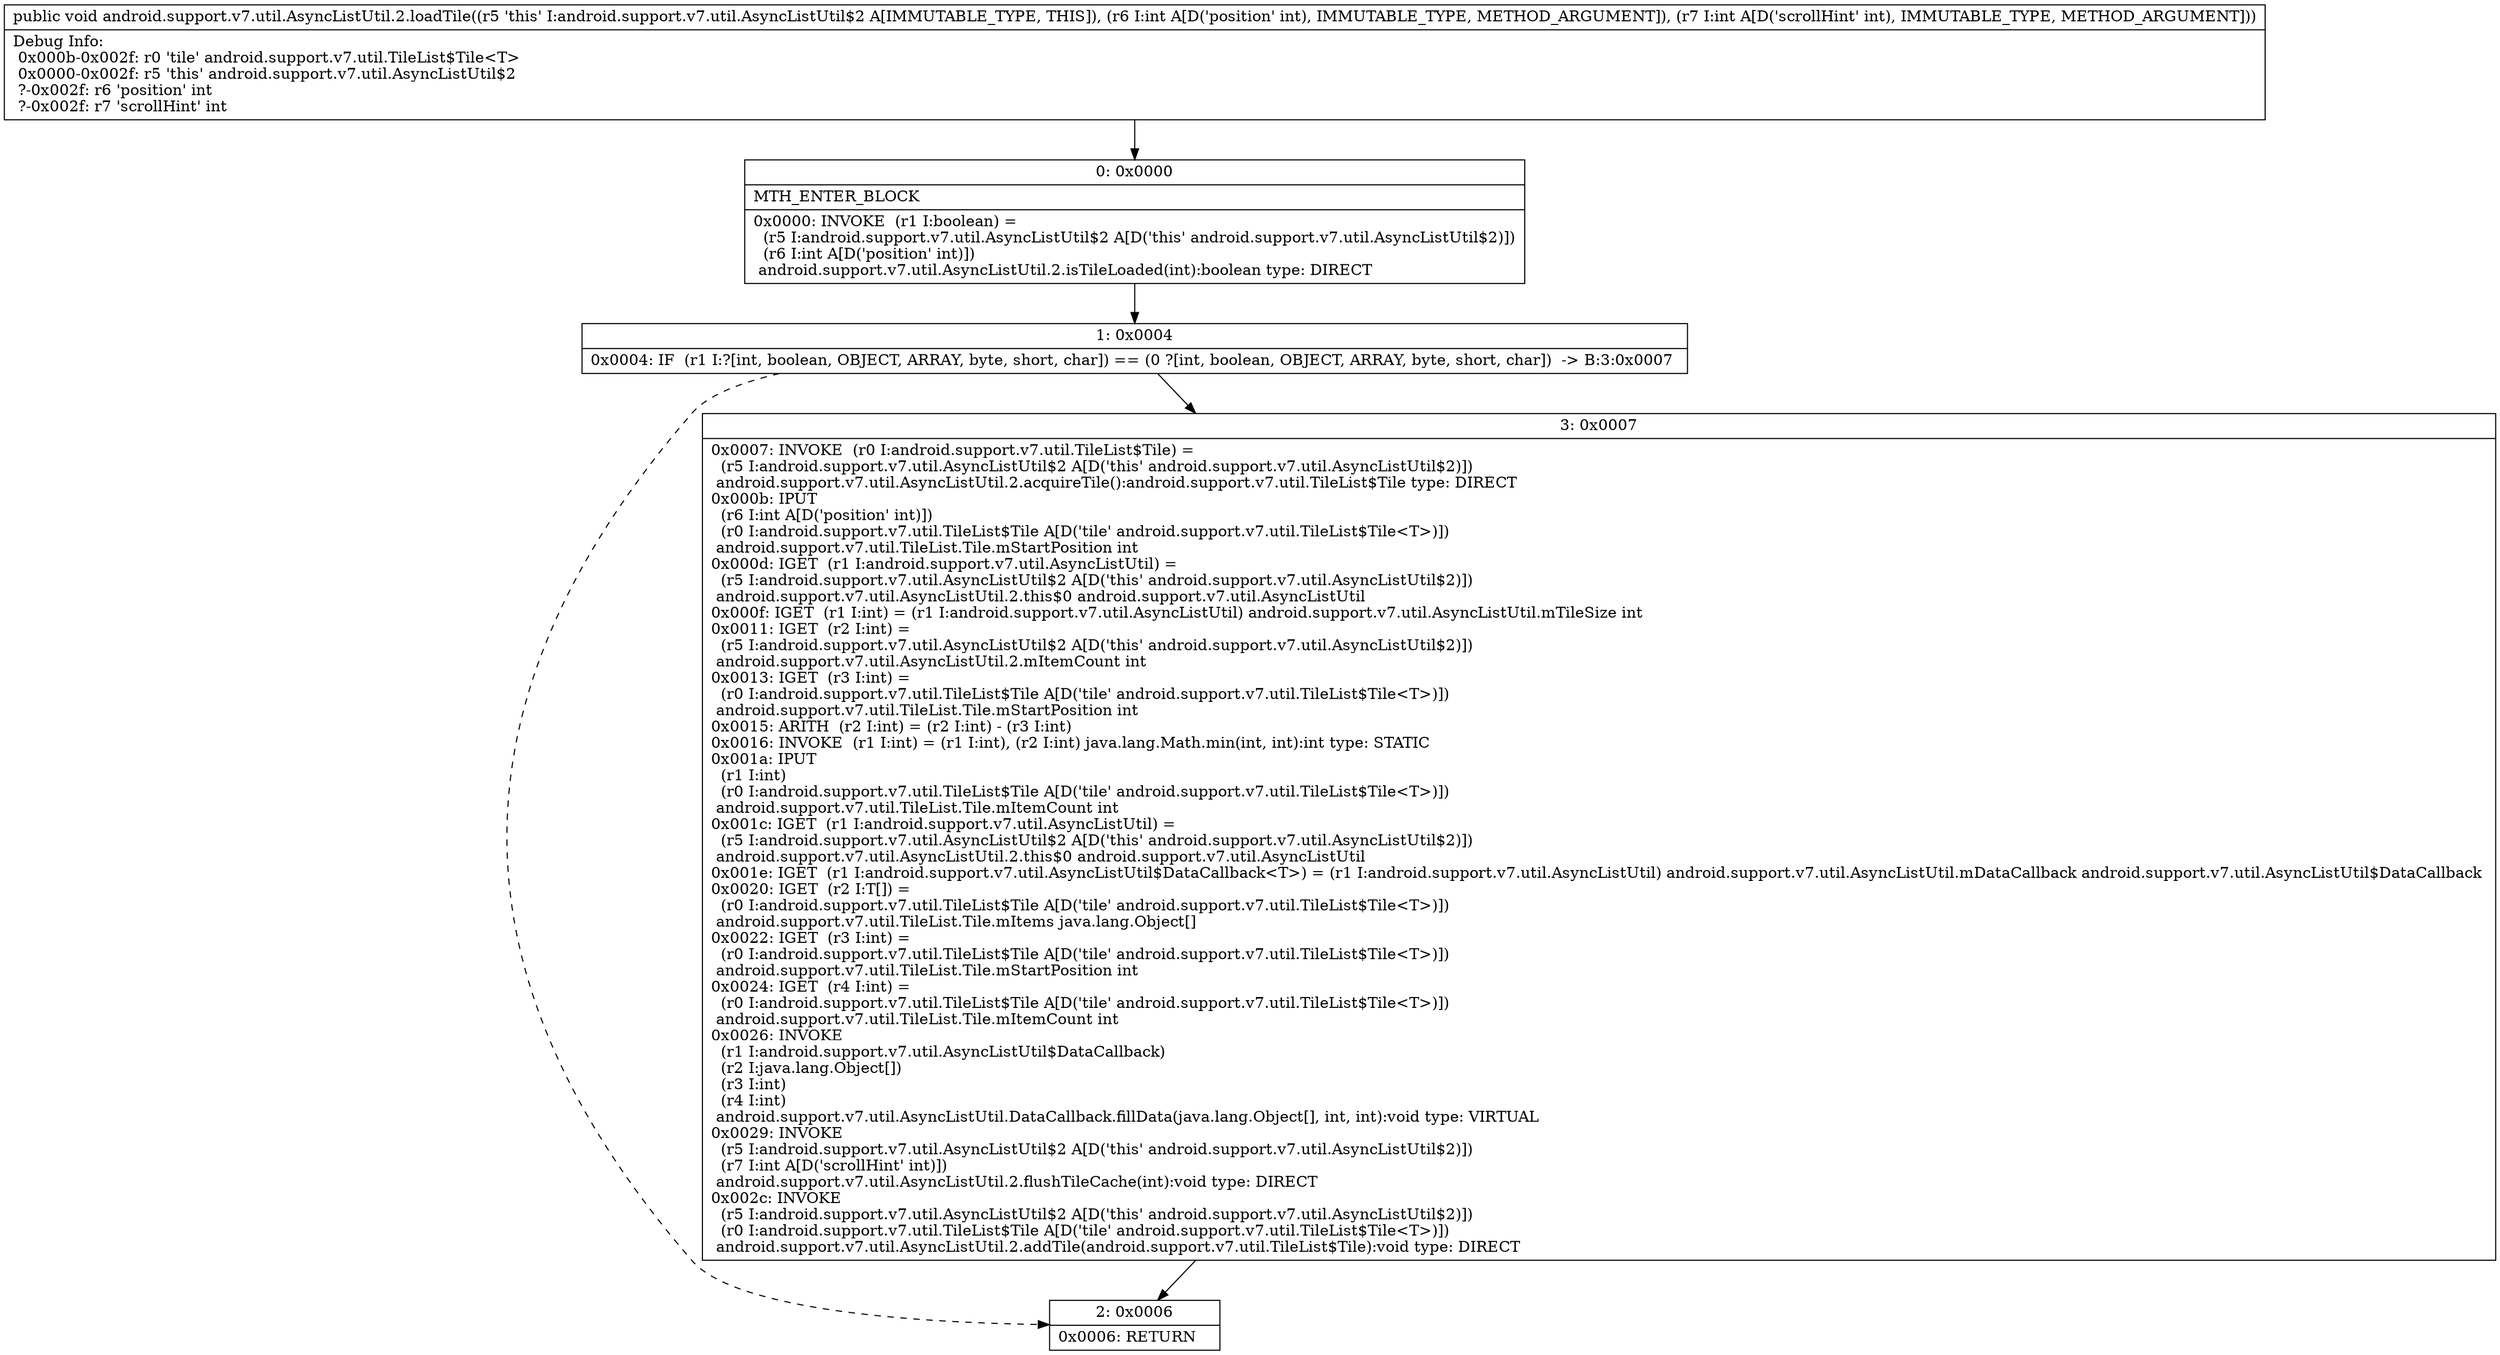 digraph "CFG forandroid.support.v7.util.AsyncListUtil.2.loadTile(II)V" {
Node_0 [shape=record,label="{0\:\ 0x0000|MTH_ENTER_BLOCK\l|0x0000: INVOKE  (r1 I:boolean) = \l  (r5 I:android.support.v7.util.AsyncListUtil$2 A[D('this' android.support.v7.util.AsyncListUtil$2)])\l  (r6 I:int A[D('position' int)])\l android.support.v7.util.AsyncListUtil.2.isTileLoaded(int):boolean type: DIRECT \l}"];
Node_1 [shape=record,label="{1\:\ 0x0004|0x0004: IF  (r1 I:?[int, boolean, OBJECT, ARRAY, byte, short, char]) == (0 ?[int, boolean, OBJECT, ARRAY, byte, short, char])  \-\> B:3:0x0007 \l}"];
Node_2 [shape=record,label="{2\:\ 0x0006|0x0006: RETURN   \l}"];
Node_3 [shape=record,label="{3\:\ 0x0007|0x0007: INVOKE  (r0 I:android.support.v7.util.TileList$Tile) = \l  (r5 I:android.support.v7.util.AsyncListUtil$2 A[D('this' android.support.v7.util.AsyncListUtil$2)])\l android.support.v7.util.AsyncListUtil.2.acquireTile():android.support.v7.util.TileList$Tile type: DIRECT \l0x000b: IPUT  \l  (r6 I:int A[D('position' int)])\l  (r0 I:android.support.v7.util.TileList$Tile A[D('tile' android.support.v7.util.TileList$Tile\<T\>)])\l android.support.v7.util.TileList.Tile.mStartPosition int \l0x000d: IGET  (r1 I:android.support.v7.util.AsyncListUtil) = \l  (r5 I:android.support.v7.util.AsyncListUtil$2 A[D('this' android.support.v7.util.AsyncListUtil$2)])\l android.support.v7.util.AsyncListUtil.2.this$0 android.support.v7.util.AsyncListUtil \l0x000f: IGET  (r1 I:int) = (r1 I:android.support.v7.util.AsyncListUtil) android.support.v7.util.AsyncListUtil.mTileSize int \l0x0011: IGET  (r2 I:int) = \l  (r5 I:android.support.v7.util.AsyncListUtil$2 A[D('this' android.support.v7.util.AsyncListUtil$2)])\l android.support.v7.util.AsyncListUtil.2.mItemCount int \l0x0013: IGET  (r3 I:int) = \l  (r0 I:android.support.v7.util.TileList$Tile A[D('tile' android.support.v7.util.TileList$Tile\<T\>)])\l android.support.v7.util.TileList.Tile.mStartPosition int \l0x0015: ARITH  (r2 I:int) = (r2 I:int) \- (r3 I:int) \l0x0016: INVOKE  (r1 I:int) = (r1 I:int), (r2 I:int) java.lang.Math.min(int, int):int type: STATIC \l0x001a: IPUT  \l  (r1 I:int)\l  (r0 I:android.support.v7.util.TileList$Tile A[D('tile' android.support.v7.util.TileList$Tile\<T\>)])\l android.support.v7.util.TileList.Tile.mItemCount int \l0x001c: IGET  (r1 I:android.support.v7.util.AsyncListUtil) = \l  (r5 I:android.support.v7.util.AsyncListUtil$2 A[D('this' android.support.v7.util.AsyncListUtil$2)])\l android.support.v7.util.AsyncListUtil.2.this$0 android.support.v7.util.AsyncListUtil \l0x001e: IGET  (r1 I:android.support.v7.util.AsyncListUtil$DataCallback\<T\>) = (r1 I:android.support.v7.util.AsyncListUtil) android.support.v7.util.AsyncListUtil.mDataCallback android.support.v7.util.AsyncListUtil$DataCallback \l0x0020: IGET  (r2 I:T[]) = \l  (r0 I:android.support.v7.util.TileList$Tile A[D('tile' android.support.v7.util.TileList$Tile\<T\>)])\l android.support.v7.util.TileList.Tile.mItems java.lang.Object[] \l0x0022: IGET  (r3 I:int) = \l  (r0 I:android.support.v7.util.TileList$Tile A[D('tile' android.support.v7.util.TileList$Tile\<T\>)])\l android.support.v7.util.TileList.Tile.mStartPosition int \l0x0024: IGET  (r4 I:int) = \l  (r0 I:android.support.v7.util.TileList$Tile A[D('tile' android.support.v7.util.TileList$Tile\<T\>)])\l android.support.v7.util.TileList.Tile.mItemCount int \l0x0026: INVOKE  \l  (r1 I:android.support.v7.util.AsyncListUtil$DataCallback)\l  (r2 I:java.lang.Object[])\l  (r3 I:int)\l  (r4 I:int)\l android.support.v7.util.AsyncListUtil.DataCallback.fillData(java.lang.Object[], int, int):void type: VIRTUAL \l0x0029: INVOKE  \l  (r5 I:android.support.v7.util.AsyncListUtil$2 A[D('this' android.support.v7.util.AsyncListUtil$2)])\l  (r7 I:int A[D('scrollHint' int)])\l android.support.v7.util.AsyncListUtil.2.flushTileCache(int):void type: DIRECT \l0x002c: INVOKE  \l  (r5 I:android.support.v7.util.AsyncListUtil$2 A[D('this' android.support.v7.util.AsyncListUtil$2)])\l  (r0 I:android.support.v7.util.TileList$Tile A[D('tile' android.support.v7.util.TileList$Tile\<T\>)])\l android.support.v7.util.AsyncListUtil.2.addTile(android.support.v7.util.TileList$Tile):void type: DIRECT \l}"];
MethodNode[shape=record,label="{public void android.support.v7.util.AsyncListUtil.2.loadTile((r5 'this' I:android.support.v7.util.AsyncListUtil$2 A[IMMUTABLE_TYPE, THIS]), (r6 I:int A[D('position' int), IMMUTABLE_TYPE, METHOD_ARGUMENT]), (r7 I:int A[D('scrollHint' int), IMMUTABLE_TYPE, METHOD_ARGUMENT]))  | Debug Info:\l  0x000b\-0x002f: r0 'tile' android.support.v7.util.TileList$Tile\<T\>\l  0x0000\-0x002f: r5 'this' android.support.v7.util.AsyncListUtil$2\l  ?\-0x002f: r6 'position' int\l  ?\-0x002f: r7 'scrollHint' int\l}"];
MethodNode -> Node_0;
Node_0 -> Node_1;
Node_1 -> Node_2[style=dashed];
Node_1 -> Node_3;
Node_3 -> Node_2;
}

